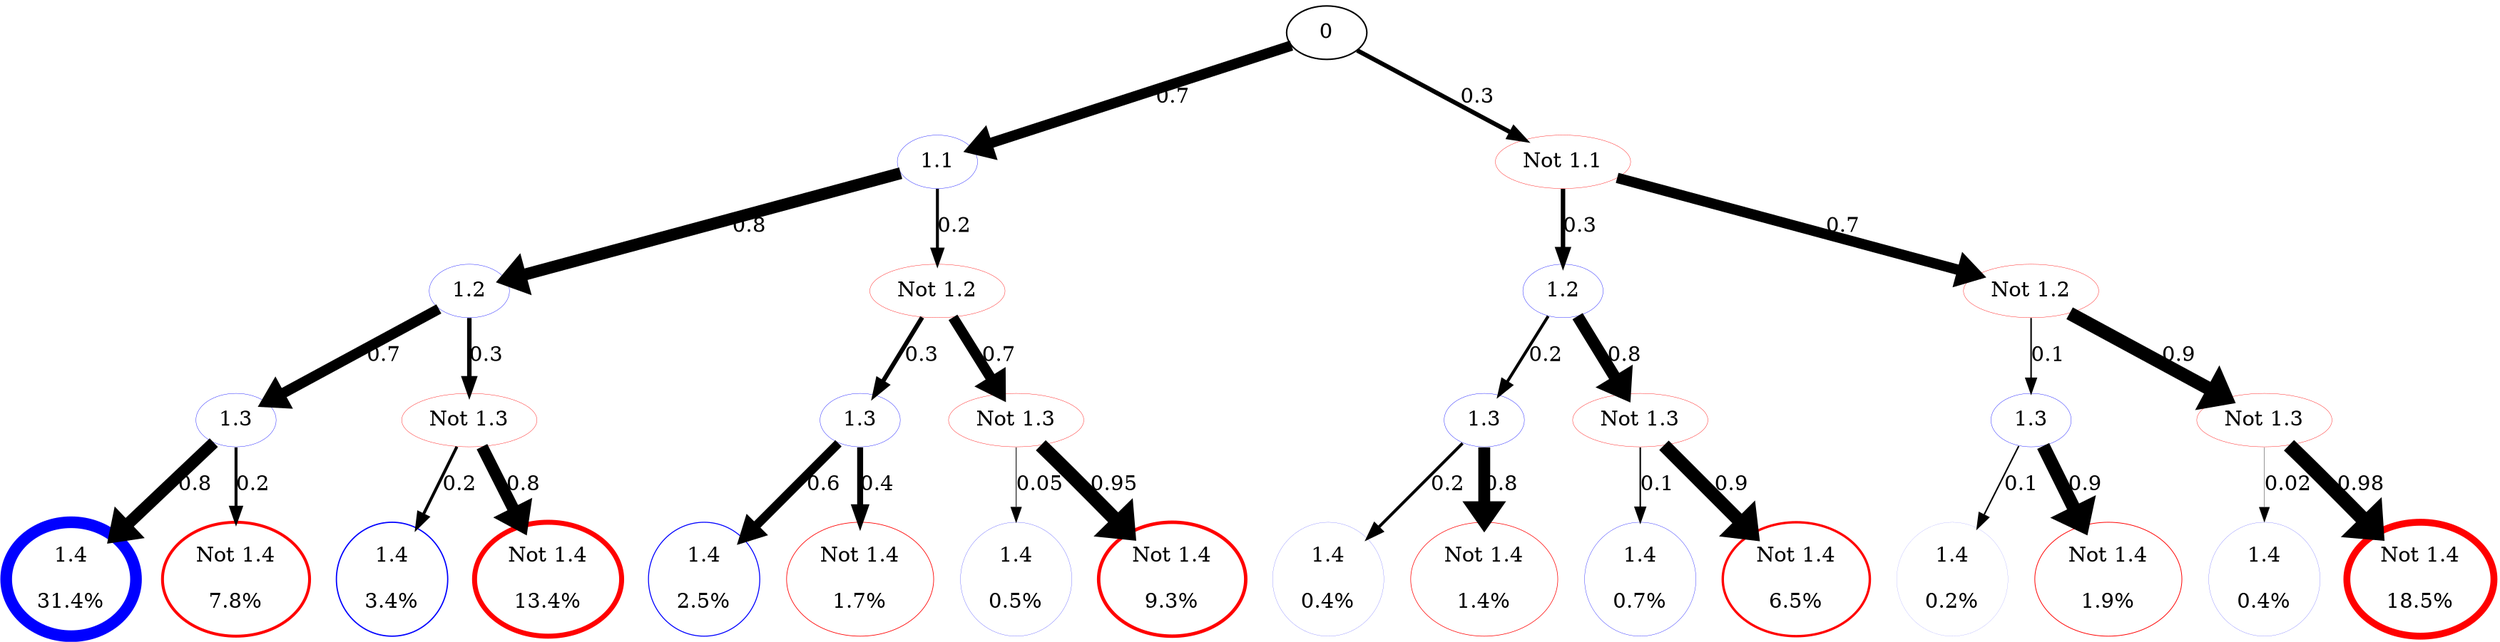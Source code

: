 strict digraph  {
"Node(path='0', label='0')" [label=0];
"Node(path='0 -> 1.1', label='1.1')" [color=blue, label="1.1", penwidth="0.2"];
"Node(path='0 -> 1.1 -> 1.2', label='1.2')" [color=blue, label="1.2", penwidth="0.2"];
"Node(path='0 -> 1.1 -> 1.2 -> 1.3', label='1.3')" [color=blue, label="1.3", penwidth="0.2"];
"Node(path='0 -> 1.1 -> 1.2 -> 1.3 -> 1.4', label='1.4')" [color=blue, label="1.4\n\n31.4%", penwidth="7.84"];
"Node(path='0 -> 1.1 -> 1.2 -> 1.3 -> Not 1.4', label='Not 1.4')" [color=red, label="Not 1.4\n\n7.8%", penwidth="1.96"];
"Node(path='0 -> 1.1 -> 1.2 -> Not 1.3', label='Not 1.3')" [color=red, label="Not 1.3", penwidth="0.2"];
"Node(path='0 -> 1.1 -> 1.2 -> Not 1.3 -> 1.4', label='1.4')" [color=blue, label="1.4\n\n3.4%", penwidth="0.84"];
"Node(path='0 -> 1.1 -> 1.2 -> Not 1.3 -> Not 1.4', label='Not 1.4')" [color=red, label="Not 1.4\n\n13.4%", penwidth="3.36"];
"Node(path='0 -> 1.1 -> Not 1.2', label='Not 1.2')" [color=red, label="Not 1.2", penwidth="0.2"];
"Node(path='0 -> 1.1 -> Not 1.2 -> 1.3', label='1.3')" [color=blue, label="1.3", penwidth="0.2"];
"Node(path='0 -> 1.1 -> Not 1.2 -> 1.3 -> 1.4', label='1.4')" [color=blue, label="1.4\n\n2.5%", penwidth="0.6299999999999999"];
"Node(path='0 -> 1.1 -> Not 1.2 -> 1.3 -> Not 1.4', label='Not 1.4')" [color=red, label="Not 1.4\n\n1.7%", penwidth="0.42"];
"Node(path='0 -> 1.1 -> Not 1.2 -> Not 1.3', label='Not 1.3')" [color=red, label="Not 1.3", penwidth="0.2"];
"Node(path='0 -> 1.1 -> Not 1.2 -> Not 1.3 -> 1.4', label='1.4')" [color=blue, label="1.4\n\n0.5%", penwidth="0.1225"];
"Node(path='0 -> 1.1 -> Not 1.2 -> Not 1.3 -> Not 1.4', label='Not 1.4')" [color=red, label="Not 1.4\n\n9.3%", penwidth="2.3274999999999997"];
"Node(path='0 -> Not 1.1', label='Not 1.1')" [color=red, label="Not 1.1", penwidth="0.2"];
"Node(path='0 -> Not 1.1 -> 1.2', label='1.2')" [color=blue, label="1.2", penwidth="0.2"];
"Node(path='0 -> Not 1.1 -> 1.2 -> 1.3', label='1.3')" [color=blue, label="1.3", penwidth="0.2"];
"Node(path='0 -> Not 1.1 -> 1.2 -> 1.3 -> 1.4', label='1.4')" [color=blue, label="1.4\n\n0.4%", penwidth="0.09"];
"Node(path='0 -> Not 1.1 -> 1.2 -> 1.3 -> Not 1.4', label='Not 1.4')" [color=red, label="Not 1.4\n\n1.4%", penwidth="0.36"];
"Node(path='0 -> Not 1.1 -> 1.2 -> Not 1.3', label='Not 1.3')" [color=red, label="Not 1.3", penwidth="0.2"];
"Node(path='0 -> Not 1.1 -> 1.2 -> Not 1.3 -> 1.4', label='1.4')" [color=blue, label="1.4\n\n0.7%", penwidth="0.18"];
"Node(path='0 -> Not 1.1 -> 1.2 -> Not 1.3 -> Not 1.4', label='Not 1.4')" [color=red, label="Not 1.4\n\n6.5%", penwidth="1.6199999999999999"];
"Node(path='0 -> Not 1.1 -> Not 1.2', label='Not 1.2')" [color=red, label="Not 1.2", penwidth="0.2"];
"Node(path='0 -> Not 1.1 -> Not 1.2 -> 1.3', label='1.3')" [color=blue, label="1.3", penwidth="0.2"];
"Node(path='0 -> Not 1.1 -> Not 1.2 -> 1.3 -> 1.4', label='1.4')" [color=blue, label="1.4\n\n0.2%", penwidth="0.052500000000000005"];
"Node(path='0 -> Not 1.1 -> Not 1.2 -> 1.3 -> Not 1.4', label='Not 1.4')" [color=red, label="Not 1.4\n\n1.9%", penwidth="0.47250000000000003"];
"Node(path='0 -> Not 1.1 -> Not 1.2 -> Not 1.3', label='Not 1.3')" [color=red, label="Not 1.3", penwidth="0.2"];
"Node(path='0 -> Not 1.1 -> Not 1.2 -> Not 1.3 -> 1.4', label='1.4')" [color=blue, label="1.4\n\n0.4%", penwidth="0.0945"];
"Node(path='0 -> Not 1.1 -> Not 1.2 -> Not 1.3 -> Not 1.4', label='Not 1.4')" [color=red, label="Not 1.4\n\n18.5%", penwidth="4.6305"];
"Node(path='0', label='0')" -> "Node(path='0 -> 1.1', label='1.1')"  [label="0.7", name="1.1", penwidth="7.0", prob="0.7"];
"Node(path='0', label='0')" -> "Node(path='0 -> Not 1.1', label='Not 1.1')"  [label="0.3", name="Not 1.1", penwidth="3.0", prob="0.3"];
"Node(path='0 -> 1.1', label='1.1')" -> "Node(path='0 -> 1.1 -> 1.2', label='1.2')"  [label="0.8", name="1.2", penwidth="8.0", prob="0.8"];
"Node(path='0 -> 1.1', label='1.1')" -> "Node(path='0 -> 1.1 -> Not 1.2', label='Not 1.2')"  [label="0.2", name="Not 1.2", penwidth="2.0", prob="0.2"];
"Node(path='0 -> 1.1 -> 1.2', label='1.2')" -> "Node(path='0 -> 1.1 -> 1.2 -> 1.3', label='1.3')"  [label="0.7", name="1.3", penwidth="7.0", prob="0.7"];
"Node(path='0 -> 1.1 -> 1.2', label='1.2')" -> "Node(path='0 -> 1.1 -> 1.2 -> Not 1.3', label='Not 1.3')"  [label="0.3", name="Not 1.3", penwidth="3.0", prob="0.3"];
"Node(path='0 -> 1.1 -> 1.2 -> 1.3', label='1.3')" -> "Node(path='0 -> 1.1 -> 1.2 -> 1.3 -> 1.4', label='1.4')"  [label="0.8", name="1.4", penwidth="8.0", prob="0.8"];
"Node(path='0 -> 1.1 -> 1.2 -> 1.3', label='1.3')" -> "Node(path='0 -> 1.1 -> 1.2 -> 1.3 -> Not 1.4', label='Not 1.4')"  [label="0.2", name="Not 1.4", penwidth="2.0", prob="0.2"];
"Node(path='0 -> 1.1 -> 1.2 -> Not 1.3', label='Not 1.3')" -> "Node(path='0 -> 1.1 -> 1.2 -> Not 1.3 -> 1.4', label='1.4')"  [label="0.2", name="1.4", penwidth="2.0", prob="0.2"];
"Node(path='0 -> 1.1 -> 1.2 -> Not 1.3', label='Not 1.3')" -> "Node(path='0 -> 1.1 -> 1.2 -> Not 1.3 -> Not 1.4', label='Not 1.4')"  [label="0.8", name="Not 1.4", penwidth="8.0", prob="0.8"];
"Node(path='0 -> 1.1 -> Not 1.2', label='Not 1.2')" -> "Node(path='0 -> 1.1 -> Not 1.2 -> 1.3', label='1.3')"  [label="0.3", name="1.3", penwidth="3.0", prob="0.3"];
"Node(path='0 -> 1.1 -> Not 1.2', label='Not 1.2')" -> "Node(path='0 -> 1.1 -> Not 1.2 -> Not 1.3', label='Not 1.3')"  [label="0.7", name="Not 1.3", penwidth="7.0", prob="0.7"];
"Node(path='0 -> 1.1 -> Not 1.2 -> 1.3', label='1.3')" -> "Node(path='0 -> 1.1 -> Not 1.2 -> 1.3 -> 1.4', label='1.4')"  [label="0.6", name="1.4", penwidth="6.0", prob="0.6"];
"Node(path='0 -> 1.1 -> Not 1.2 -> 1.3', label='1.3')" -> "Node(path='0 -> 1.1 -> Not 1.2 -> 1.3 -> Not 1.4', label='Not 1.4')"  [label="0.4", name="Not 1.4", penwidth="4.0", prob="0.4"];
"Node(path='0 -> 1.1 -> Not 1.2 -> Not 1.3', label='Not 1.3')" -> "Node(path='0 -> 1.1 -> Not 1.2 -> Not 1.3 -> 1.4', label='1.4')"  [label="0.05", name="1.4", penwidth="0.5", prob="0.05"];
"Node(path='0 -> 1.1 -> Not 1.2 -> Not 1.3', label='Not 1.3')" -> "Node(path='0 -> 1.1 -> Not 1.2 -> Not 1.3 -> Not 1.4', label='Not 1.4')"  [label="0.95", name="Not 1.4", penwidth="9.5", prob="0.95"];
"Node(path='0 -> Not 1.1', label='Not 1.1')" -> "Node(path='0 -> Not 1.1 -> 1.2', label='1.2')"  [label="0.3", name="1.2", penwidth="3.0", prob="0.3"];
"Node(path='0 -> Not 1.1', label='Not 1.1')" -> "Node(path='0 -> Not 1.1 -> Not 1.2', label='Not 1.2')"  [label="0.7", name="Not 1.2", penwidth="7.0", prob="0.7"];
"Node(path='0 -> Not 1.1 -> 1.2', label='1.2')" -> "Node(path='0 -> Not 1.1 -> 1.2 -> 1.3', label='1.3')"  [label="0.2", name="1.3", penwidth="2.0", prob="0.2"];
"Node(path='0 -> Not 1.1 -> 1.2', label='1.2')" -> "Node(path='0 -> Not 1.1 -> 1.2 -> Not 1.3', label='Not 1.3')"  [label="0.8", name="Not 1.3", penwidth="8.0", prob="0.8"];
"Node(path='0 -> Not 1.1 -> 1.2 -> 1.3', label='1.3')" -> "Node(path='0 -> Not 1.1 -> 1.2 -> 1.3 -> 1.4', label='1.4')"  [label="0.2", name="1.4", penwidth="2.0", prob="0.2"];
"Node(path='0 -> Not 1.1 -> 1.2 -> 1.3', label='1.3')" -> "Node(path='0 -> Not 1.1 -> 1.2 -> 1.3 -> Not 1.4', label='Not 1.4')"  [label="0.8", name="Not 1.4", penwidth="8.0", prob="0.8"];
"Node(path='0 -> Not 1.1 -> 1.2 -> Not 1.3', label='Not 1.3')" -> "Node(path='0 -> Not 1.1 -> 1.2 -> Not 1.3 -> 1.4', label='1.4')"  [label="0.1", name="1.4", penwidth="1.0", prob="0.1"];
"Node(path='0 -> Not 1.1 -> 1.2 -> Not 1.3', label='Not 1.3')" -> "Node(path='0 -> Not 1.1 -> 1.2 -> Not 1.3 -> Not 1.4', label='Not 1.4')"  [label="0.9", name="Not 1.4", penwidth="9.0", prob="0.9"];
"Node(path='0 -> Not 1.1 -> Not 1.2', label='Not 1.2')" -> "Node(path='0 -> Not 1.1 -> Not 1.2 -> 1.3', label='1.3')"  [label="0.1", name="1.3", penwidth="1.0", prob="0.1"];
"Node(path='0 -> Not 1.1 -> Not 1.2', label='Not 1.2')" -> "Node(path='0 -> Not 1.1 -> Not 1.2 -> Not 1.3', label='Not 1.3')"  [label="0.9", name="Not 1.3", penwidth="9.0", prob="0.9"];
"Node(path='0 -> Not 1.1 -> Not 1.2 -> 1.3', label='1.3')" -> "Node(path='0 -> Not 1.1 -> Not 1.2 -> 1.3 -> 1.4', label='1.4')"  [label="0.1", name="1.4", penwidth="1.0", prob="0.1"];
"Node(path='0 -> Not 1.1 -> Not 1.2 -> 1.3', label='1.3')" -> "Node(path='0 -> Not 1.1 -> Not 1.2 -> 1.3 -> Not 1.4', label='Not 1.4')"  [label="0.9", name="Not 1.4", penwidth="9.0", prob="0.9"];
"Node(path='0 -> Not 1.1 -> Not 1.2 -> Not 1.3', label='Not 1.3')" -> "Node(path='0 -> Not 1.1 -> Not 1.2 -> Not 1.3 -> 1.4', label='1.4')"  [label="0.02", name="1.4", penwidth="0.2", prob="0.02"];
"Node(path='0 -> Not 1.1 -> Not 1.2 -> Not 1.3', label='Not 1.3')" -> "Node(path='0 -> Not 1.1 -> Not 1.2 -> Not 1.3 -> Not 1.4', label='Not 1.4')"  [label="0.98", name="Not 1.4", penwidth="9.8", prob="0.98"];
}
